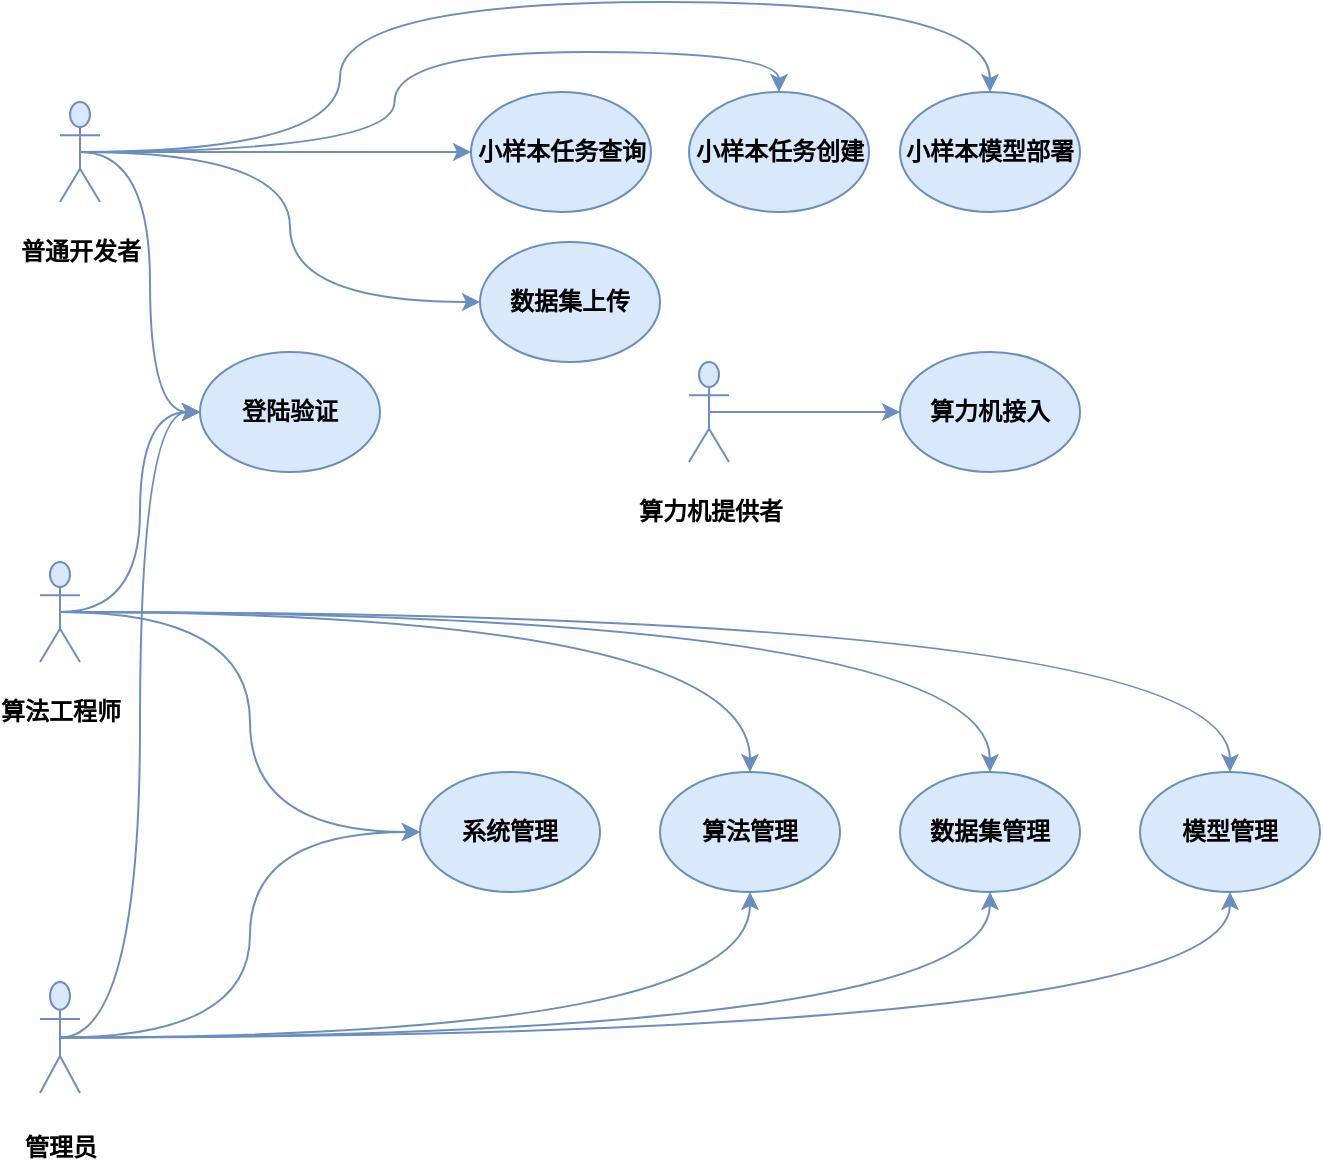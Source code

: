 <mxfile version="21.0.2" type="github">
  <diagram name="用例图" id="PYAWXqKuNOvCYlCDB6bX">
    <mxGraphModel dx="1050" dy="493" grid="1" gridSize="10" guides="1" tooltips="1" connect="1" arrows="1" fold="1" page="1" pageScale="1" pageWidth="827" pageHeight="1169" math="0" shadow="0">
      <root>
        <mxCell id="0" />
        <mxCell id="1" parent="0" />
        <mxCell id="XUkqkn1pXPR2AasiYPh_-6" style="edgeStyle=orthogonalEdgeStyle;rounded=0;orthogonalLoop=1;jettySize=auto;html=1;exitX=0.5;exitY=0.5;exitDx=0;exitDy=0;exitPerimeter=0;entryX=0.5;entryY=0;entryDx=0;entryDy=0;curved=1;fontFamily=Fangsong;fontStyle=1;verticalAlign=middle;fillColor=#dae8fc;strokeColor=#6c8ebf;" parent="1" source="WddI8DxRprgtpwfiky0t-1" target="WddI8DxRprgtpwfiky0t-9" edge="1">
          <mxGeometry relative="1" as="geometry" />
        </mxCell>
        <mxCell id="XUkqkn1pXPR2AasiYPh_-18" style="edgeStyle=orthogonalEdgeStyle;rounded=0;orthogonalLoop=1;jettySize=auto;html=1;exitX=0.5;exitY=0.5;exitDx=0;exitDy=0;exitPerimeter=0;entryX=0;entryY=0.5;entryDx=0;entryDy=0;curved=1;fontFamily=Fangsong;fontStyle=1;verticalAlign=middle;fillColor=#dae8fc;strokeColor=#6c8ebf;" parent="1" source="WddI8DxRprgtpwfiky0t-1" target="WddI8DxRprgtpwfiky0t-12" edge="1">
          <mxGeometry relative="1" as="geometry" />
        </mxCell>
        <mxCell id="XUkqkn1pXPR2AasiYPh_-19" style="edgeStyle=orthogonalEdgeStyle;rounded=0;orthogonalLoop=1;jettySize=auto;html=1;exitX=0.5;exitY=0.5;exitDx=0;exitDy=0;exitPerimeter=0;entryX=0;entryY=0.5;entryDx=0;entryDy=0;curved=1;fontFamily=Fangsong;fontStyle=1;verticalAlign=middle;fillColor=#dae8fc;strokeColor=#6c8ebf;" parent="1" source="WddI8DxRprgtpwfiky0t-1" target="XUkqkn1pXPR2AasiYPh_-5" edge="1">
          <mxGeometry relative="1" as="geometry" />
        </mxCell>
        <mxCell id="XUkqkn1pXPR2AasiYPh_-26" style="edgeStyle=orthogonalEdgeStyle;rounded=0;orthogonalLoop=1;jettySize=auto;html=1;exitX=0.5;exitY=0.5;exitDx=0;exitDy=0;exitPerimeter=0;entryX=0.5;entryY=0;entryDx=0;entryDy=0;curved=1;fontFamily=Fangsong;fontStyle=1;verticalAlign=middle;fillColor=#dae8fc;strokeColor=#6c8ebf;" parent="1" source="WddI8DxRprgtpwfiky0t-1" target="XUkqkn1pXPR2AasiYPh_-25" edge="1">
          <mxGeometry relative="1" as="geometry">
            <Array as="points">
              <mxPoint x="170" y="75" />
              <mxPoint x="170" />
              <mxPoint x="495" />
            </Array>
          </mxGeometry>
        </mxCell>
        <mxCell id="XUkqkn1pXPR2AasiYPh_-31" style="edgeStyle=orthogonalEdgeStyle;rounded=0;orthogonalLoop=1;jettySize=auto;html=1;exitX=0.5;exitY=0.5;exitDx=0;exitDy=0;exitPerimeter=0;entryX=0;entryY=0.5;entryDx=0;entryDy=0;curved=1;fontFamily=Fangsong;fontStyle=1;verticalAlign=middle;fillColor=#dae8fc;strokeColor=#6c8ebf;" parent="1" source="WddI8DxRprgtpwfiky0t-1" target="XUkqkn1pXPR2AasiYPh_-30" edge="1">
          <mxGeometry relative="1" as="geometry" />
        </mxCell>
        <mxCell id="WddI8DxRprgtpwfiky0t-1" value="普通开发者" style="shape=umlActor;verticalLabelPosition=bottom;verticalAlign=middle;html=1;outlineConnect=0;fontFamily=Fangsong;fontStyle=1;fillColor=#dae8fc;strokeColor=#6c8ebf;" parent="1" vertex="1">
          <mxGeometry x="30" y="50" width="20" height="50" as="geometry" />
        </mxCell>
        <mxCell id="XUkqkn1pXPR2AasiYPh_-2" style="edgeStyle=orthogonalEdgeStyle;rounded=0;orthogonalLoop=1;jettySize=auto;html=1;exitX=0.5;exitY=0.5;exitDx=0;exitDy=0;exitPerimeter=0;curved=1;fontFamily=Fangsong;fontStyle=1;verticalAlign=middle;fillColor=#dae8fc;strokeColor=#6c8ebf;" parent="1" source="WddI8DxRprgtpwfiky0t-4" target="XUkqkn1pXPR2AasiYPh_-1" edge="1">
          <mxGeometry relative="1" as="geometry" />
        </mxCell>
        <mxCell id="XUkqkn1pXPR2AasiYPh_-14" style="edgeStyle=orthogonalEdgeStyle;rounded=0;orthogonalLoop=1;jettySize=auto;html=1;exitX=0.5;exitY=0.5;exitDx=0;exitDy=0;exitPerimeter=0;entryX=0;entryY=0.5;entryDx=0;entryDy=0;curved=1;fontFamily=Fangsong;fontStyle=1;verticalAlign=middle;fillColor=#dae8fc;strokeColor=#6c8ebf;" parent="1" source="WddI8DxRprgtpwfiky0t-4" target="WddI8DxRprgtpwfiky0t-12" edge="1">
          <mxGeometry relative="1" as="geometry" />
        </mxCell>
        <mxCell id="XUkqkn1pXPR2AasiYPh_-15" style="edgeStyle=orthogonalEdgeStyle;rounded=0;orthogonalLoop=1;jettySize=auto;html=1;exitX=0.5;exitY=0.5;exitDx=0;exitDy=0;exitPerimeter=0;entryX=0;entryY=0.5;entryDx=0;entryDy=0;curved=1;fontFamily=Fangsong;fontStyle=1;verticalAlign=middle;fillColor=#dae8fc;strokeColor=#6c8ebf;" parent="1" source="WddI8DxRprgtpwfiky0t-4" target="WddI8DxRprgtpwfiky0t-7" edge="1">
          <mxGeometry relative="1" as="geometry" />
        </mxCell>
        <mxCell id="XUkqkn1pXPR2AasiYPh_-20" style="edgeStyle=orthogonalEdgeStyle;rounded=0;orthogonalLoop=1;jettySize=auto;html=1;exitX=0.5;exitY=0.5;exitDx=0;exitDy=0;exitPerimeter=0;entryX=0.5;entryY=0;entryDx=0;entryDy=0;curved=1;fontFamily=Fangsong;fontStyle=1;verticalAlign=middle;fillColor=#dae8fc;strokeColor=#6c8ebf;" parent="1" source="WddI8DxRprgtpwfiky0t-4" target="XUkqkn1pXPR2AasiYPh_-10" edge="1">
          <mxGeometry relative="1" as="geometry" />
        </mxCell>
        <mxCell id="XUkqkn1pXPR2AasiYPh_-24" style="edgeStyle=orthogonalEdgeStyle;rounded=0;orthogonalLoop=1;jettySize=auto;html=1;exitX=0.5;exitY=0.5;exitDx=0;exitDy=0;exitPerimeter=0;entryX=0.5;entryY=0;entryDx=0;entryDy=0;curved=1;fontFamily=Fangsong;fontStyle=1;verticalAlign=middle;fillColor=#dae8fc;strokeColor=#6c8ebf;" parent="1" source="WddI8DxRprgtpwfiky0t-4" target="XUkqkn1pXPR2AasiYPh_-22" edge="1">
          <mxGeometry relative="1" as="geometry" />
        </mxCell>
        <mxCell id="WddI8DxRprgtpwfiky0t-4" value="算法工程师" style="shape=umlActor;verticalLabelPosition=bottom;verticalAlign=middle;html=1;outlineConnect=0;fontFamily=Fangsong;fontStyle=1;fillColor=#dae8fc;strokeColor=#6c8ebf;" parent="1" vertex="1">
          <mxGeometry x="20" y="280" width="20" height="50" as="geometry" />
        </mxCell>
        <mxCell id="XUkqkn1pXPR2AasiYPh_-3" style="edgeStyle=orthogonalEdgeStyle;rounded=0;orthogonalLoop=1;jettySize=auto;html=1;exitX=0.5;exitY=0.5;exitDx=0;exitDy=0;exitPerimeter=0;entryX=0.5;entryY=1;entryDx=0;entryDy=0;curved=1;fontFamily=Fangsong;fontStyle=1;verticalAlign=middle;fillColor=#dae8fc;strokeColor=#6c8ebf;" parent="1" source="WddI8DxRprgtpwfiky0t-6" target="XUkqkn1pXPR2AasiYPh_-1" edge="1">
          <mxGeometry relative="1" as="geometry" />
        </mxCell>
        <mxCell id="XUkqkn1pXPR2AasiYPh_-16" style="edgeStyle=orthogonalEdgeStyle;rounded=0;orthogonalLoop=1;jettySize=auto;html=1;exitX=0.5;exitY=0.5;exitDx=0;exitDy=0;exitPerimeter=0;entryX=0;entryY=0.5;entryDx=0;entryDy=0;curved=1;fontFamily=Fangsong;fontStyle=1;verticalAlign=middle;fillColor=#dae8fc;strokeColor=#6c8ebf;" parent="1" source="WddI8DxRprgtpwfiky0t-6" target="WddI8DxRprgtpwfiky0t-7" edge="1">
          <mxGeometry relative="1" as="geometry">
            <mxPoint x="190" y="430" as="targetPoint" />
          </mxGeometry>
        </mxCell>
        <mxCell id="XUkqkn1pXPR2AasiYPh_-17" style="edgeStyle=orthogonalEdgeStyle;rounded=0;orthogonalLoop=1;jettySize=auto;html=1;exitX=0.5;exitY=0.5;exitDx=0;exitDy=0;exitPerimeter=0;entryX=0;entryY=0.5;entryDx=0;entryDy=0;curved=1;fontFamily=Fangsong;fontStyle=1;verticalAlign=middle;fillColor=#dae8fc;strokeColor=#6c8ebf;" parent="1" source="WddI8DxRprgtpwfiky0t-6" target="WddI8DxRprgtpwfiky0t-12" edge="1">
          <mxGeometry relative="1" as="geometry" />
        </mxCell>
        <mxCell id="XUkqkn1pXPR2AasiYPh_-21" style="edgeStyle=orthogonalEdgeStyle;rounded=0;orthogonalLoop=1;jettySize=auto;html=1;exitX=0.5;exitY=0.5;exitDx=0;exitDy=0;exitPerimeter=0;entryX=0.5;entryY=1;entryDx=0;entryDy=0;curved=1;fontFamily=Fangsong;fontStyle=1;verticalAlign=middle;fillColor=#dae8fc;strokeColor=#6c8ebf;" parent="1" source="WddI8DxRprgtpwfiky0t-6" target="XUkqkn1pXPR2AasiYPh_-10" edge="1">
          <mxGeometry relative="1" as="geometry" />
        </mxCell>
        <mxCell id="XUkqkn1pXPR2AasiYPh_-23" style="edgeStyle=orthogonalEdgeStyle;rounded=0;orthogonalLoop=1;jettySize=auto;html=1;exitX=0.5;exitY=0.5;exitDx=0;exitDy=0;exitPerimeter=0;entryX=0.5;entryY=1;entryDx=0;entryDy=0;curved=1;fontFamily=Fangsong;fontStyle=1;verticalAlign=middle;fillColor=#dae8fc;strokeColor=#6c8ebf;" parent="1" source="WddI8DxRprgtpwfiky0t-6" target="XUkqkn1pXPR2AasiYPh_-22" edge="1">
          <mxGeometry relative="1" as="geometry" />
        </mxCell>
        <mxCell id="WddI8DxRprgtpwfiky0t-6" value="管理员" style="shape=umlActor;verticalLabelPosition=bottom;verticalAlign=middle;html=1;outlineConnect=0;fontFamily=Fangsong;fontStyle=1;fillColor=#dae8fc;strokeColor=#6c8ebf;" parent="1" vertex="1">
          <mxGeometry x="20" y="490" width="20" height="55.5" as="geometry" />
        </mxCell>
        <mxCell id="WddI8DxRprgtpwfiky0t-7" value="系统管理" style="ellipse;whiteSpace=wrap;html=1;fontFamily=Fangsong;fontStyle=1;verticalAlign=middle;fillColor=#dae8fc;strokeColor=#6c8ebf;" parent="1" vertex="1">
          <mxGeometry x="210" y="385" width="90" height="60" as="geometry" />
        </mxCell>
        <mxCell id="WddI8DxRprgtpwfiky0t-9" value="小样本任务创建" style="ellipse;whiteSpace=wrap;html=1;fontFamily=Fangsong;fontStyle=1;verticalAlign=middle;fillColor=#dae8fc;strokeColor=#6c8ebf;" parent="1" vertex="1">
          <mxGeometry x="344.5" y="45" width="90" height="60" as="geometry" />
        </mxCell>
        <mxCell id="WddI8DxRprgtpwfiky0t-12" value="登陆验证" style="ellipse;whiteSpace=wrap;html=1;fontFamily=Fangsong;fontStyle=1;verticalAlign=middle;fillColor=#dae8fc;strokeColor=#6c8ebf;" parent="1" vertex="1">
          <mxGeometry x="100" y="175" width="90" height="60" as="geometry" />
        </mxCell>
        <mxCell id="XUkqkn1pXPR2AasiYPh_-1" value="算法管理" style="ellipse;whiteSpace=wrap;html=1;fontFamily=Fangsong;fontStyle=1;verticalAlign=middle;fillColor=#dae8fc;strokeColor=#6c8ebf;" parent="1" vertex="1">
          <mxGeometry x="330" y="385" width="90" height="60" as="geometry" />
        </mxCell>
        <mxCell id="XUkqkn1pXPR2AasiYPh_-5" value="小样本任务查询" style="ellipse;whiteSpace=wrap;html=1;fontFamily=Fangsong;fontStyle=1;verticalAlign=middle;fillColor=#dae8fc;strokeColor=#6c8ebf;" parent="1" vertex="1">
          <mxGeometry x="235.5" y="45" width="90" height="60" as="geometry" />
        </mxCell>
        <mxCell id="XUkqkn1pXPR2AasiYPh_-10" value="数据集管理" style="ellipse;whiteSpace=wrap;html=1;fontFamily=Fangsong;fontStyle=1;verticalAlign=middle;fillColor=#dae8fc;strokeColor=#6c8ebf;" parent="1" vertex="1">
          <mxGeometry x="450" y="385" width="90" height="60" as="geometry" />
        </mxCell>
        <mxCell id="XUkqkn1pXPR2AasiYPh_-22" value="模型管理" style="ellipse;whiteSpace=wrap;html=1;fontFamily=Fangsong;fontStyle=1;verticalAlign=middle;fillColor=#dae8fc;strokeColor=#6c8ebf;" parent="1" vertex="1">
          <mxGeometry x="570" y="385" width="90" height="60" as="geometry" />
        </mxCell>
        <mxCell id="XUkqkn1pXPR2AasiYPh_-25" value="小样本模型部署" style="ellipse;whiteSpace=wrap;html=1;fontFamily=Fangsong;fontStyle=1;verticalAlign=middle;fillColor=#dae8fc;strokeColor=#6c8ebf;" parent="1" vertex="1">
          <mxGeometry x="450" y="45" width="90" height="60" as="geometry" />
        </mxCell>
        <mxCell id="XUkqkn1pXPR2AasiYPh_-29" style="edgeStyle=orthogonalEdgeStyle;rounded=0;orthogonalLoop=1;jettySize=auto;html=1;exitX=0.5;exitY=0.5;exitDx=0;exitDy=0;exitPerimeter=0;entryX=0;entryY=0.5;entryDx=0;entryDy=0;fontFamily=Fangsong;fontStyle=1;verticalAlign=middle;fillColor=#dae8fc;strokeColor=#6c8ebf;" parent="1" source="XUkqkn1pXPR2AasiYPh_-27" target="XUkqkn1pXPR2AasiYPh_-28" edge="1">
          <mxGeometry relative="1" as="geometry" />
        </mxCell>
        <mxCell id="XUkqkn1pXPR2AasiYPh_-27" value="算力机提供者" style="shape=umlActor;verticalLabelPosition=bottom;verticalAlign=middle;html=1;outlineConnect=0;fontFamily=Fangsong;fontStyle=1;fillColor=#dae8fc;strokeColor=#6c8ebf;" parent="1" vertex="1">
          <mxGeometry x="344.5" y="180" width="20" height="50" as="geometry" />
        </mxCell>
        <mxCell id="XUkqkn1pXPR2AasiYPh_-28" value="算力机接入" style="ellipse;whiteSpace=wrap;html=1;fontFamily=Fangsong;fontStyle=1;verticalAlign=middle;fillColor=#dae8fc;strokeColor=#6c8ebf;" parent="1" vertex="1">
          <mxGeometry x="450" y="175" width="90" height="60" as="geometry" />
        </mxCell>
        <mxCell id="XUkqkn1pXPR2AasiYPh_-30" value="数据集上传" style="ellipse;whiteSpace=wrap;html=1;fontFamily=Fangsong;fontStyle=1;verticalAlign=middle;fillColor=#dae8fc;strokeColor=#6c8ebf;" parent="1" vertex="1">
          <mxGeometry x="240" y="120" width="90" height="60" as="geometry" />
        </mxCell>
      </root>
    </mxGraphModel>
  </diagram>
</mxfile>
